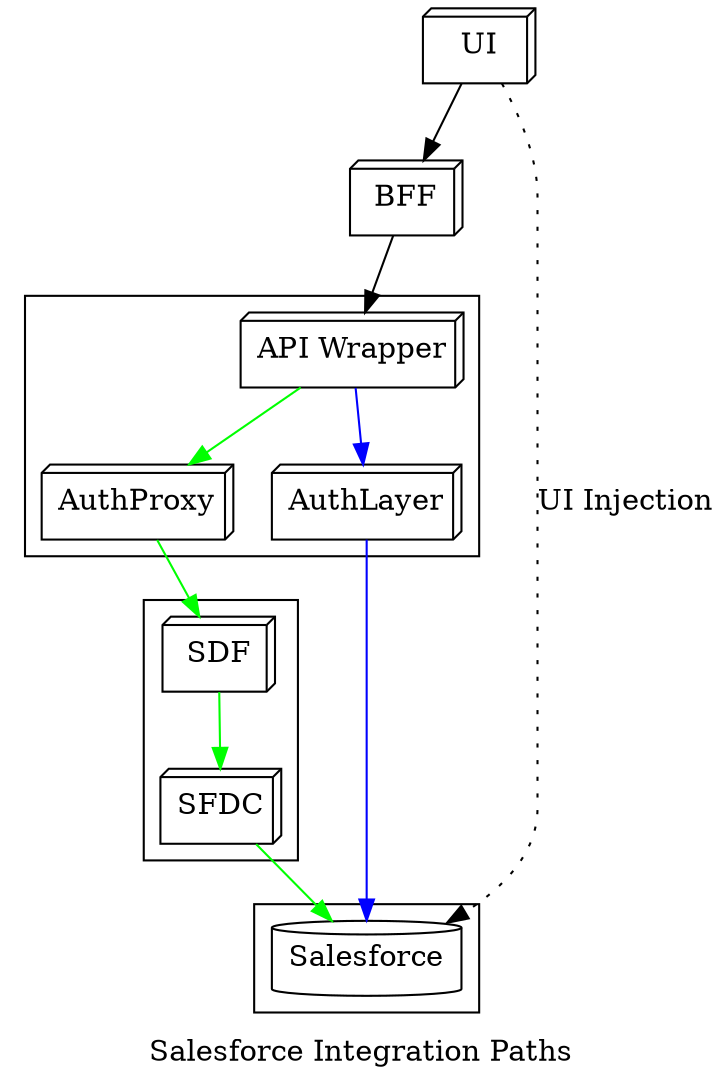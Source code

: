 strict digraph graphname {
    label="Salesforce Integration Paths";

    UI [shape=box3d];
    BFF [shape=box3d];

    UI -> BFF [color=black];
    BFF -> "API Wrapper" [color=black];
    "API Wrapper" -> "AuthLayer" -> "Salesforce" [color=blue];
    "API Wrapper" -> AuthProxy -> "SDF" -> "SFDC" -> "Salesforce" [color=green];

    UI -> "Salesforce" [label="UI Injection", style=dotted, color=black];

    subgraph cluster_API_Team {
        label="";
        AuthProxy [shape=box3d];
        "AuthLayer" [shape=box3d];
        "API Wrapper" [shape=box3d];
    }

    subgraph cluster_salesforce {
        label="";
        "Salesforce" [shape=cylinder];
    }

    subgraph cluster_SDF_Layer {
        label="";
        "SDF"  [shape=box3d];
        "SFDC" [shape=box3d];
    }
}
